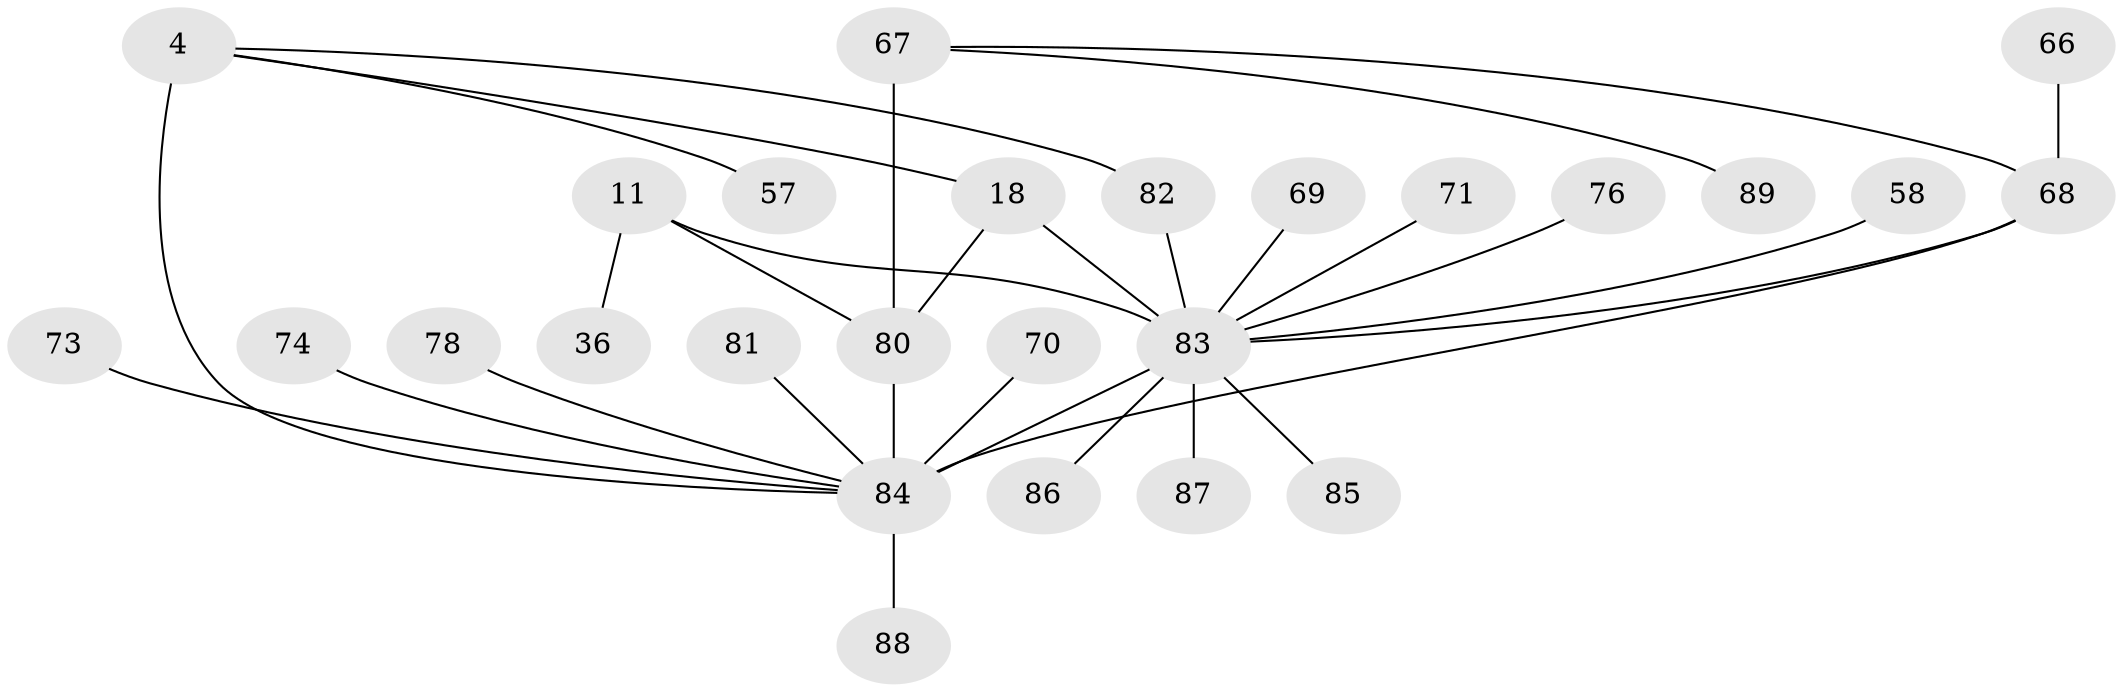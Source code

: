 // original degree distribution, {8: 0.033707865168539325, 4: 0.033707865168539325, 6: 0.056179775280898875, 7: 0.02247191011235955, 5: 0.033707865168539325, 12: 0.011235955056179775, 9: 0.011235955056179775, 10: 0.011235955056179775, 11: 0.011235955056179775, 2: 0.1797752808988764, 3: 0.056179775280898875, 1: 0.5393258426966292}
// Generated by graph-tools (version 1.1) at 2025/59/03/04/25 21:59:07]
// undirected, 26 vertices, 31 edges
graph export_dot {
graph [start="1"]
  node [color=gray90,style=filled];
  4 [super="+2"];
  11 [super="+10"];
  18 [super="+17"];
  36;
  57;
  58;
  66;
  67 [super="+33+45"];
  68 [super="+31+44+16+24+49+50"];
  69;
  70;
  71;
  73;
  74;
  76 [super="+63"];
  78 [super="+43"];
  80 [super="+77"];
  81 [super="+21"];
  82 [super="+56"];
  83 [super="+79+28+40+27+46+47+48"];
  84 [super="+29+62+65+3+30+51+54+55+60"];
  85 [super="+72"];
  86;
  87;
  88 [super="+75"];
  89 [super="+64"];
  4 -- 18;
  4 -- 57;
  4 -- 82;
  4 -- 84 [weight=5];
  11 -- 36;
  11 -- 83 [weight=5];
  11 -- 80;
  18 -- 83 [weight=5];
  18 -- 80;
  58 -- 83;
  66 -- 68;
  67 -- 68;
  67 -- 89;
  67 -- 80 [weight=4];
  68 -- 83 [weight=2];
  68 -- 84 [weight=4];
  69 -- 83;
  70 -- 84;
  71 -- 83;
  73 -- 84;
  74 -- 84;
  76 -- 83;
  78 -- 84;
  80 -- 84 [weight=2];
  81 -- 84;
  82 -- 83;
  83 -- 87;
  83 -- 84 [weight=3];
  83 -- 85;
  83 -- 86;
  84 -- 88;
}
